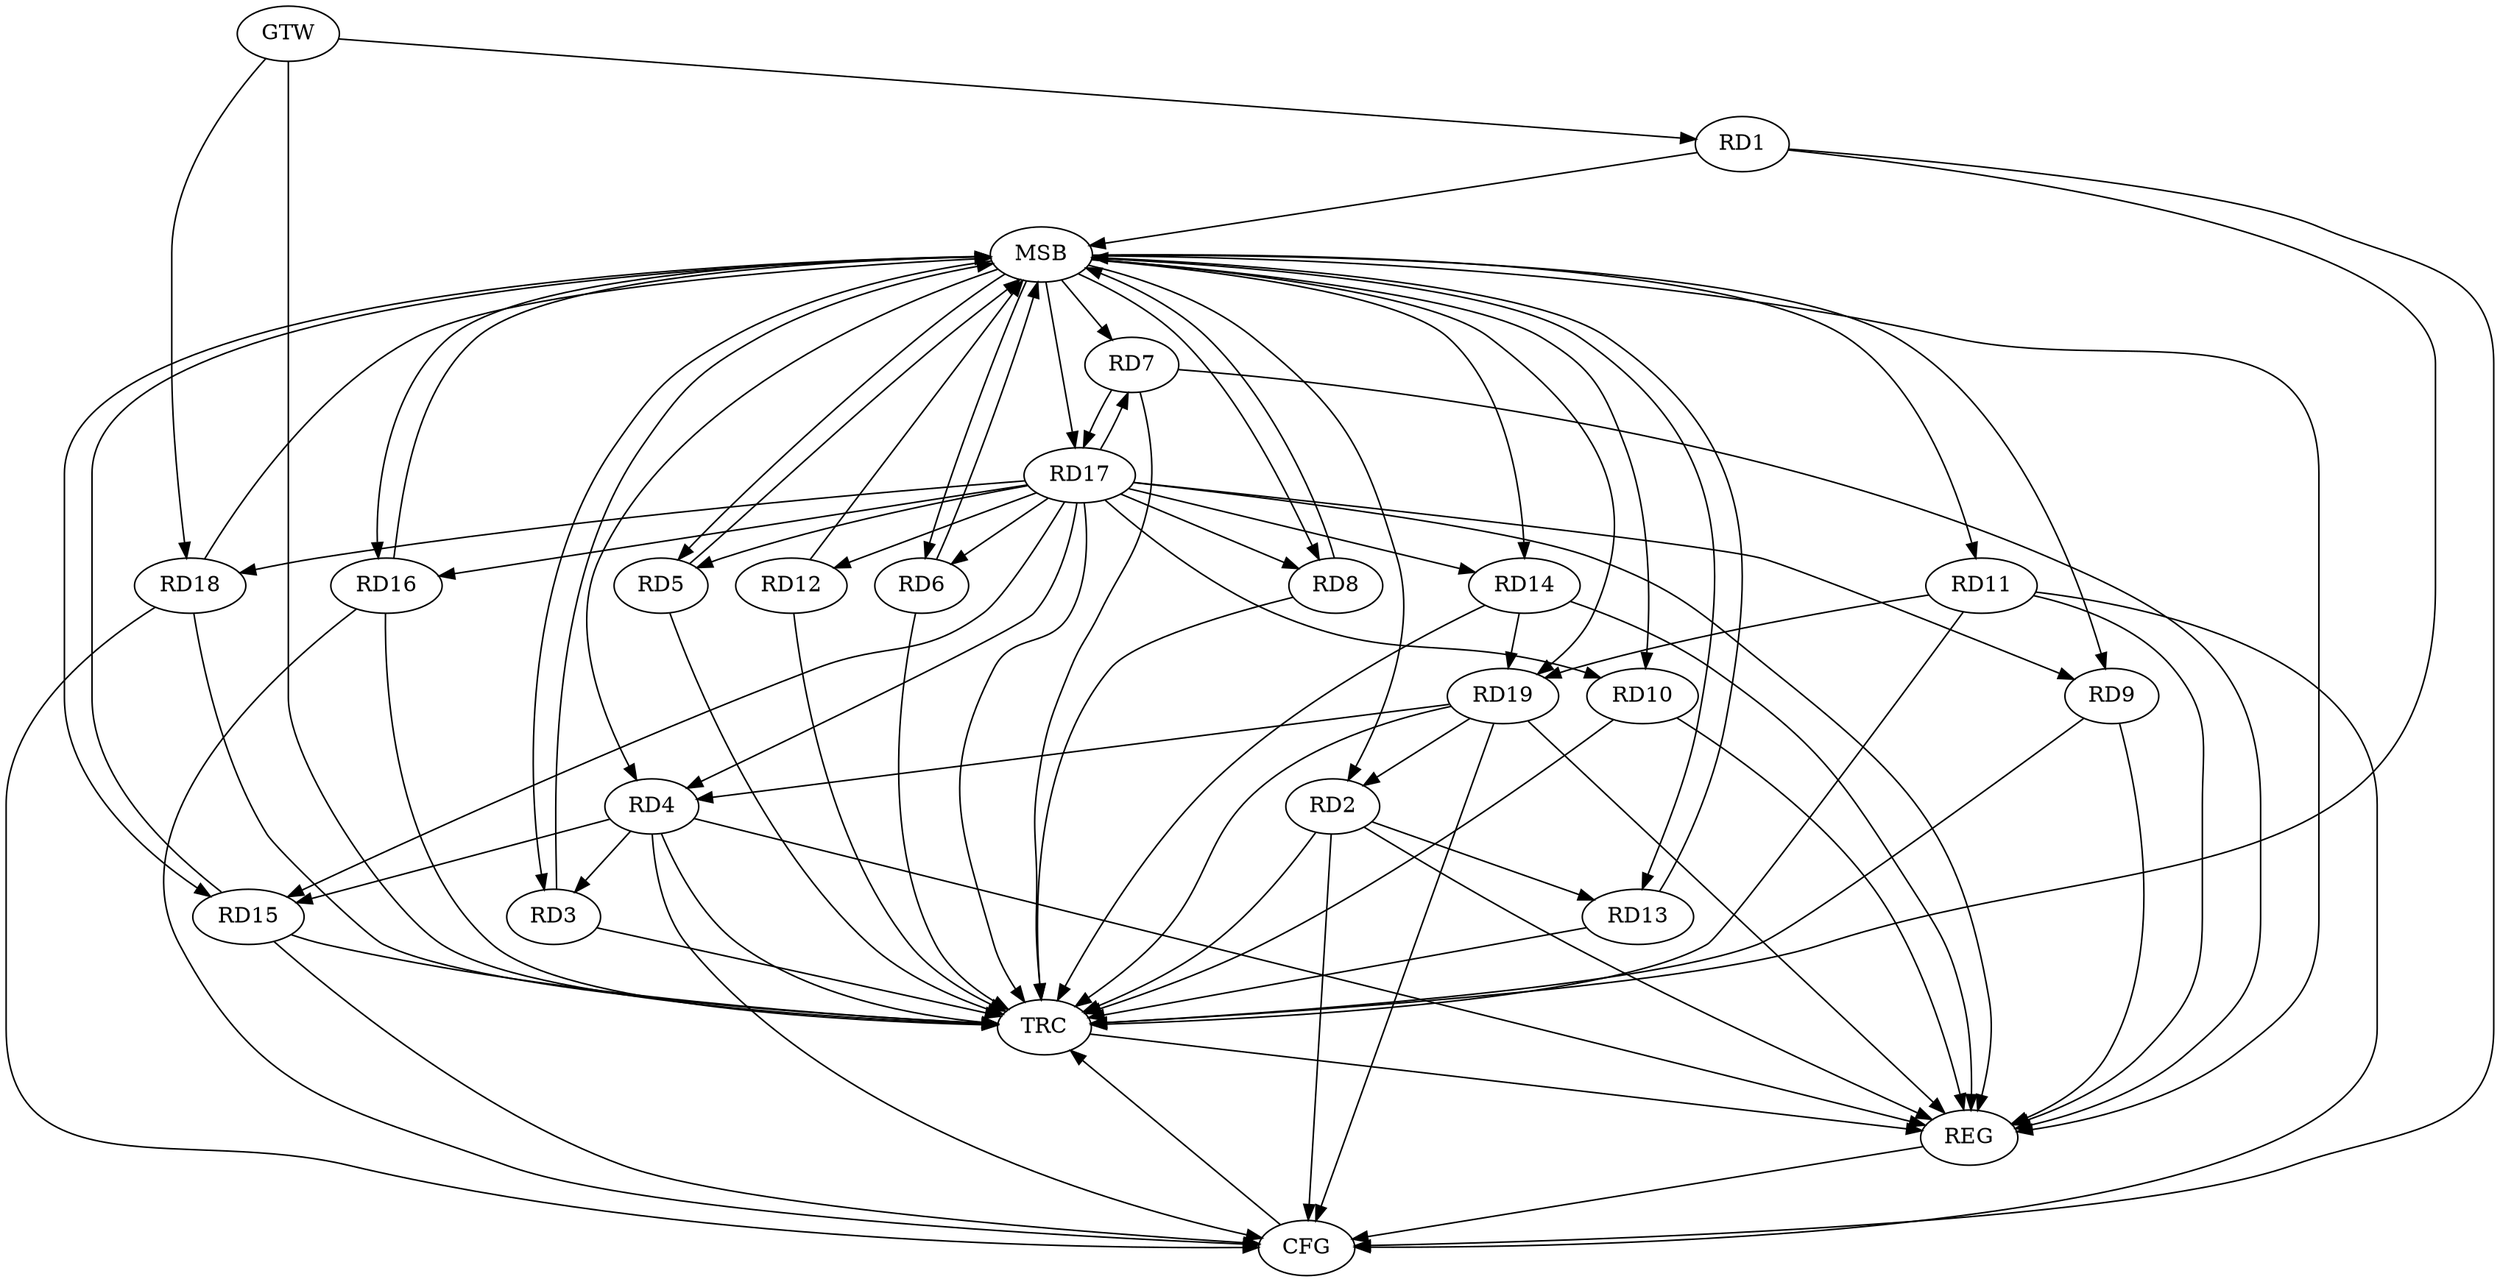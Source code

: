 strict digraph G {
  RD1 [ label="RD1" ];
  RD2 [ label="RD2" ];
  RD3 [ label="RD3" ];
  RD4 [ label="RD4" ];
  RD5 [ label="RD5" ];
  RD6 [ label="RD6" ];
  RD7 [ label="RD7" ];
  RD8 [ label="RD8" ];
  RD9 [ label="RD9" ];
  RD10 [ label="RD10" ];
  RD11 [ label="RD11" ];
  RD12 [ label="RD12" ];
  RD13 [ label="RD13" ];
  RD14 [ label="RD14" ];
  RD15 [ label="RD15" ];
  RD16 [ label="RD16" ];
  RD17 [ label="RD17" ];
  RD18 [ label="RD18" ];
  RD19 [ label="RD19" ];
  GTW [ label="GTW" ];
  REG [ label="REG" ];
  MSB [ label="MSB" ];
  CFG [ label="CFG" ];
  TRC [ label="TRC" ];
  RD2 -> RD13;
  RD19 -> RD2;
  RD4 -> RD3;
  RD4 -> RD15;
  RD17 -> RD4;
  RD19 -> RD4;
  RD7 -> RD17;
  RD17 -> RD7;
  RD17 -> RD8;
  RD17 -> RD10;
  RD11 -> RD19;
  RD14 -> RD19;
  GTW -> RD1;
  GTW -> RD18;
  RD2 -> REG;
  RD4 -> REG;
  RD7 -> REG;
  RD9 -> REG;
  RD10 -> REG;
  RD11 -> REG;
  RD14 -> REG;
  RD17 -> REG;
  RD19 -> REG;
  RD1 -> MSB;
  MSB -> RD14;
  MSB -> RD15;
  MSB -> REG;
  RD3 -> MSB;
  MSB -> RD6;
  MSB -> RD7;
  MSB -> RD10;
  MSB -> RD17;
  RD5 -> MSB;
  MSB -> RD2;
  MSB -> RD3;
  RD6 -> MSB;
  MSB -> RD5;
  RD8 -> MSB;
  MSB -> RD4;
  MSB -> RD11;
  RD12 -> MSB;
  MSB -> RD9;
  MSB -> RD13;
  RD13 -> MSB;
  MSB -> RD8;
  RD15 -> MSB;
  MSB -> RD16;
  RD16 -> MSB;
  RD18 -> MSB;
  MSB -> RD19;
  RD4 -> CFG;
  RD11 -> CFG;
  RD1 -> CFG;
  RD18 -> CFG;
  RD19 -> CFG;
  RD15 -> CFG;
  RD16 -> CFG;
  RD2 -> CFG;
  REG -> CFG;
  RD1 -> TRC;
  RD2 -> TRC;
  RD3 -> TRC;
  RD4 -> TRC;
  RD5 -> TRC;
  RD6 -> TRC;
  RD7 -> TRC;
  RD8 -> TRC;
  RD9 -> TRC;
  RD10 -> TRC;
  RD11 -> TRC;
  RD12 -> TRC;
  RD13 -> TRC;
  RD14 -> TRC;
  RD15 -> TRC;
  RD16 -> TRC;
  RD17 -> TRC;
  RD18 -> TRC;
  RD19 -> TRC;
  GTW -> TRC;
  CFG -> TRC;
  TRC -> REG;
  RD17 -> RD9;
  RD17 -> RD15;
  RD17 -> RD6;
  RD17 -> RD16;
  RD17 -> RD5;
  RD17 -> RD14;
  RD17 -> RD12;
  RD17 -> RD18;
}
